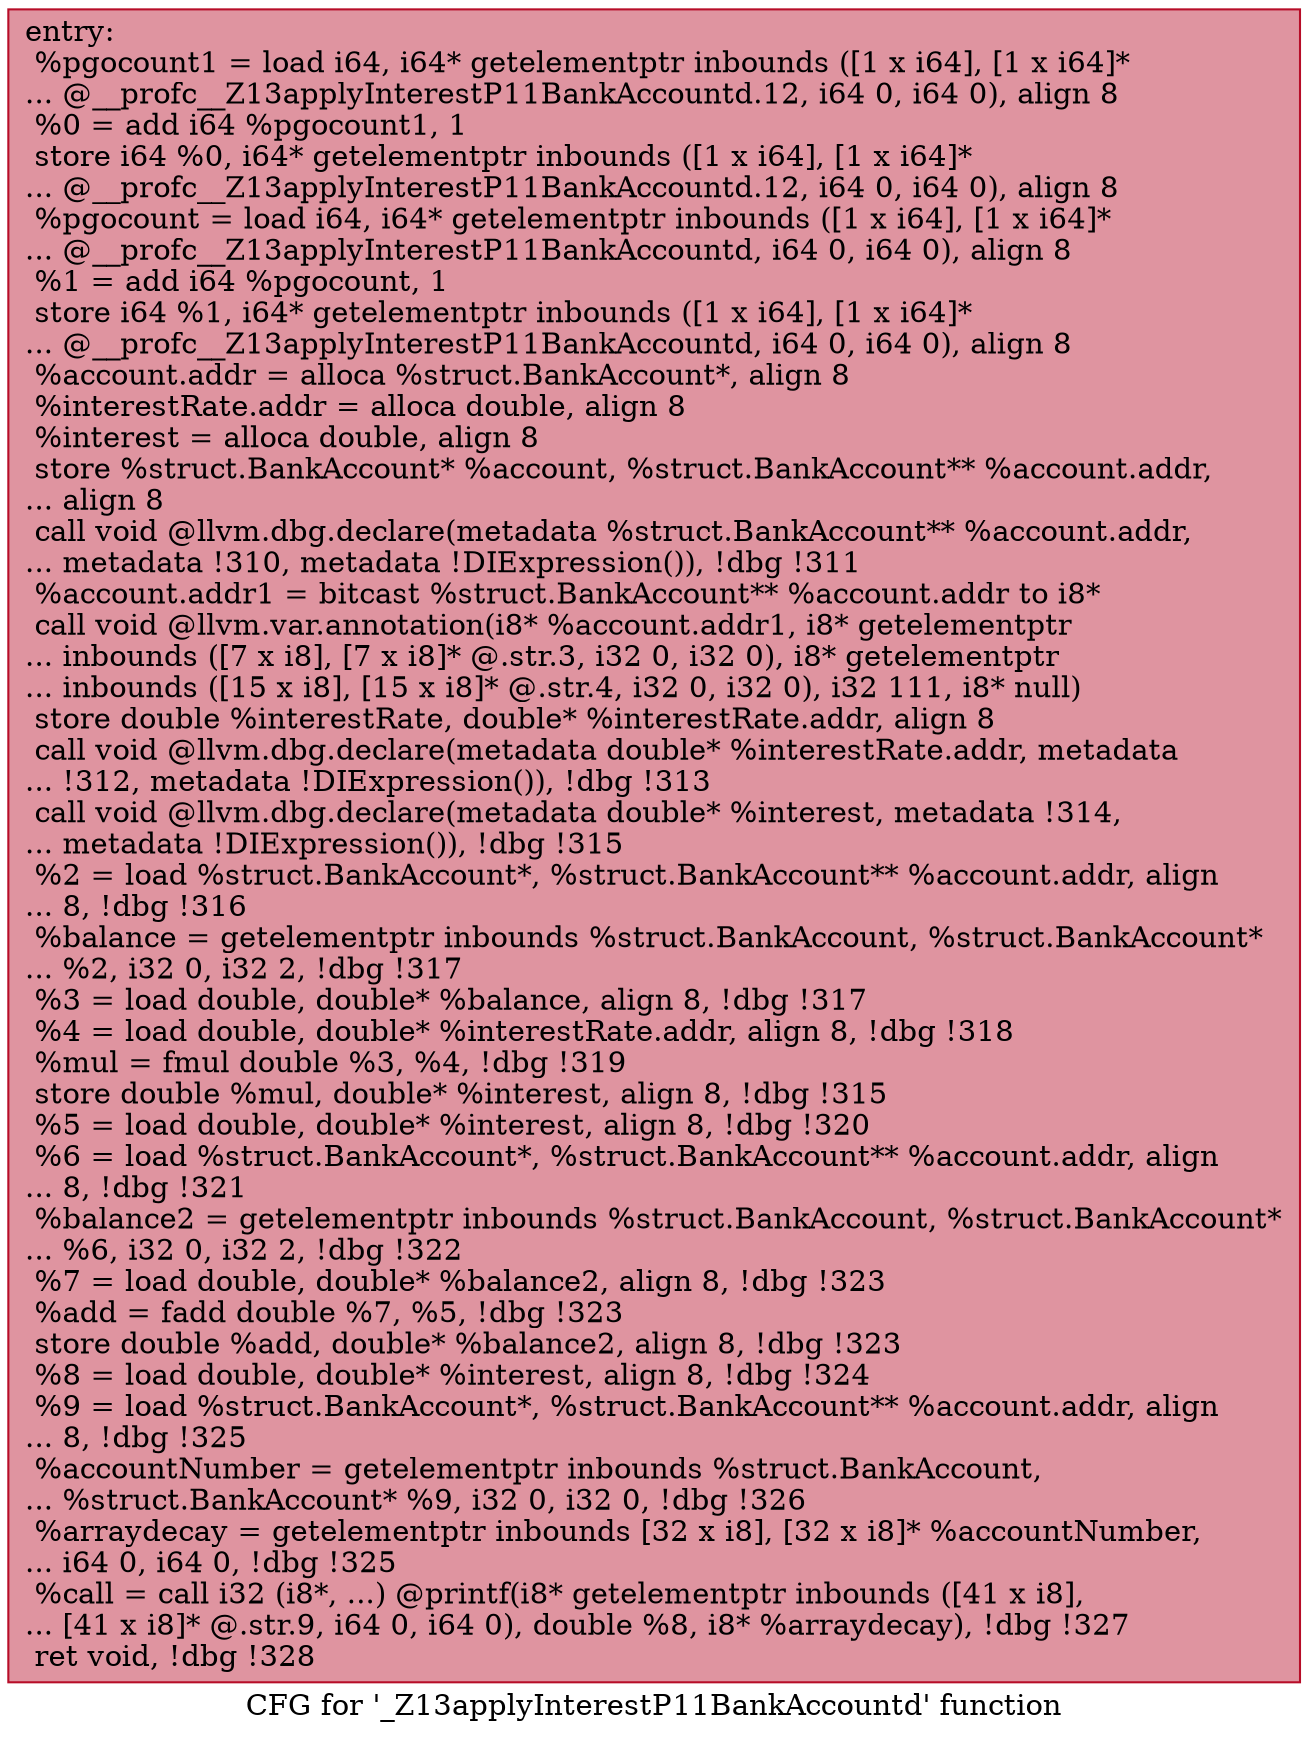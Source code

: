digraph "CFG for '_Z13applyInterestP11BankAccountd' function" {
	label="CFG for '_Z13applyInterestP11BankAccountd' function";

	Node0x558138519c70 [shape=record,color="#b70d28ff", style=filled, fillcolor="#b70d2870",label="{entry:\l  %pgocount1 = load i64, i64* getelementptr inbounds ([1 x i64], [1 x i64]*\l... @__profc__Z13applyInterestP11BankAccountd.12, i64 0, i64 0), align 8\l  %0 = add i64 %pgocount1, 1\l  store i64 %0, i64* getelementptr inbounds ([1 x i64], [1 x i64]*\l... @__profc__Z13applyInterestP11BankAccountd.12, i64 0, i64 0), align 8\l  %pgocount = load i64, i64* getelementptr inbounds ([1 x i64], [1 x i64]*\l... @__profc__Z13applyInterestP11BankAccountd, i64 0, i64 0), align 8\l  %1 = add i64 %pgocount, 1\l  store i64 %1, i64* getelementptr inbounds ([1 x i64], [1 x i64]*\l... @__profc__Z13applyInterestP11BankAccountd, i64 0, i64 0), align 8\l  %account.addr = alloca %struct.BankAccount*, align 8\l  %interestRate.addr = alloca double, align 8\l  %interest = alloca double, align 8\l  store %struct.BankAccount* %account, %struct.BankAccount** %account.addr,\l... align 8\l  call void @llvm.dbg.declare(metadata %struct.BankAccount** %account.addr,\l... metadata !310, metadata !DIExpression()), !dbg !311\l  %account.addr1 = bitcast %struct.BankAccount** %account.addr to i8*\l  call void @llvm.var.annotation(i8* %account.addr1, i8* getelementptr\l... inbounds ([7 x i8], [7 x i8]* @.str.3, i32 0, i32 0), i8* getelementptr\l... inbounds ([15 x i8], [15 x i8]* @.str.4, i32 0, i32 0), i32 111, i8* null)\l  store double %interestRate, double* %interestRate.addr, align 8\l  call void @llvm.dbg.declare(metadata double* %interestRate.addr, metadata\l... !312, metadata !DIExpression()), !dbg !313\l  call void @llvm.dbg.declare(metadata double* %interest, metadata !314,\l... metadata !DIExpression()), !dbg !315\l  %2 = load %struct.BankAccount*, %struct.BankAccount** %account.addr, align\l... 8, !dbg !316\l  %balance = getelementptr inbounds %struct.BankAccount, %struct.BankAccount*\l... %2, i32 0, i32 2, !dbg !317\l  %3 = load double, double* %balance, align 8, !dbg !317\l  %4 = load double, double* %interestRate.addr, align 8, !dbg !318\l  %mul = fmul double %3, %4, !dbg !319\l  store double %mul, double* %interest, align 8, !dbg !315\l  %5 = load double, double* %interest, align 8, !dbg !320\l  %6 = load %struct.BankAccount*, %struct.BankAccount** %account.addr, align\l... 8, !dbg !321\l  %balance2 = getelementptr inbounds %struct.BankAccount, %struct.BankAccount*\l... %6, i32 0, i32 2, !dbg !322\l  %7 = load double, double* %balance2, align 8, !dbg !323\l  %add = fadd double %7, %5, !dbg !323\l  store double %add, double* %balance2, align 8, !dbg !323\l  %8 = load double, double* %interest, align 8, !dbg !324\l  %9 = load %struct.BankAccount*, %struct.BankAccount** %account.addr, align\l... 8, !dbg !325\l  %accountNumber = getelementptr inbounds %struct.BankAccount,\l... %struct.BankAccount* %9, i32 0, i32 0, !dbg !326\l  %arraydecay = getelementptr inbounds [32 x i8], [32 x i8]* %accountNumber,\l... i64 0, i64 0, !dbg !325\l  %call = call i32 (i8*, ...) @printf(i8* getelementptr inbounds ([41 x i8],\l... [41 x i8]* @.str.9, i64 0, i64 0), double %8, i8* %arraydecay), !dbg !327\l  ret void, !dbg !328\l}"];
}
